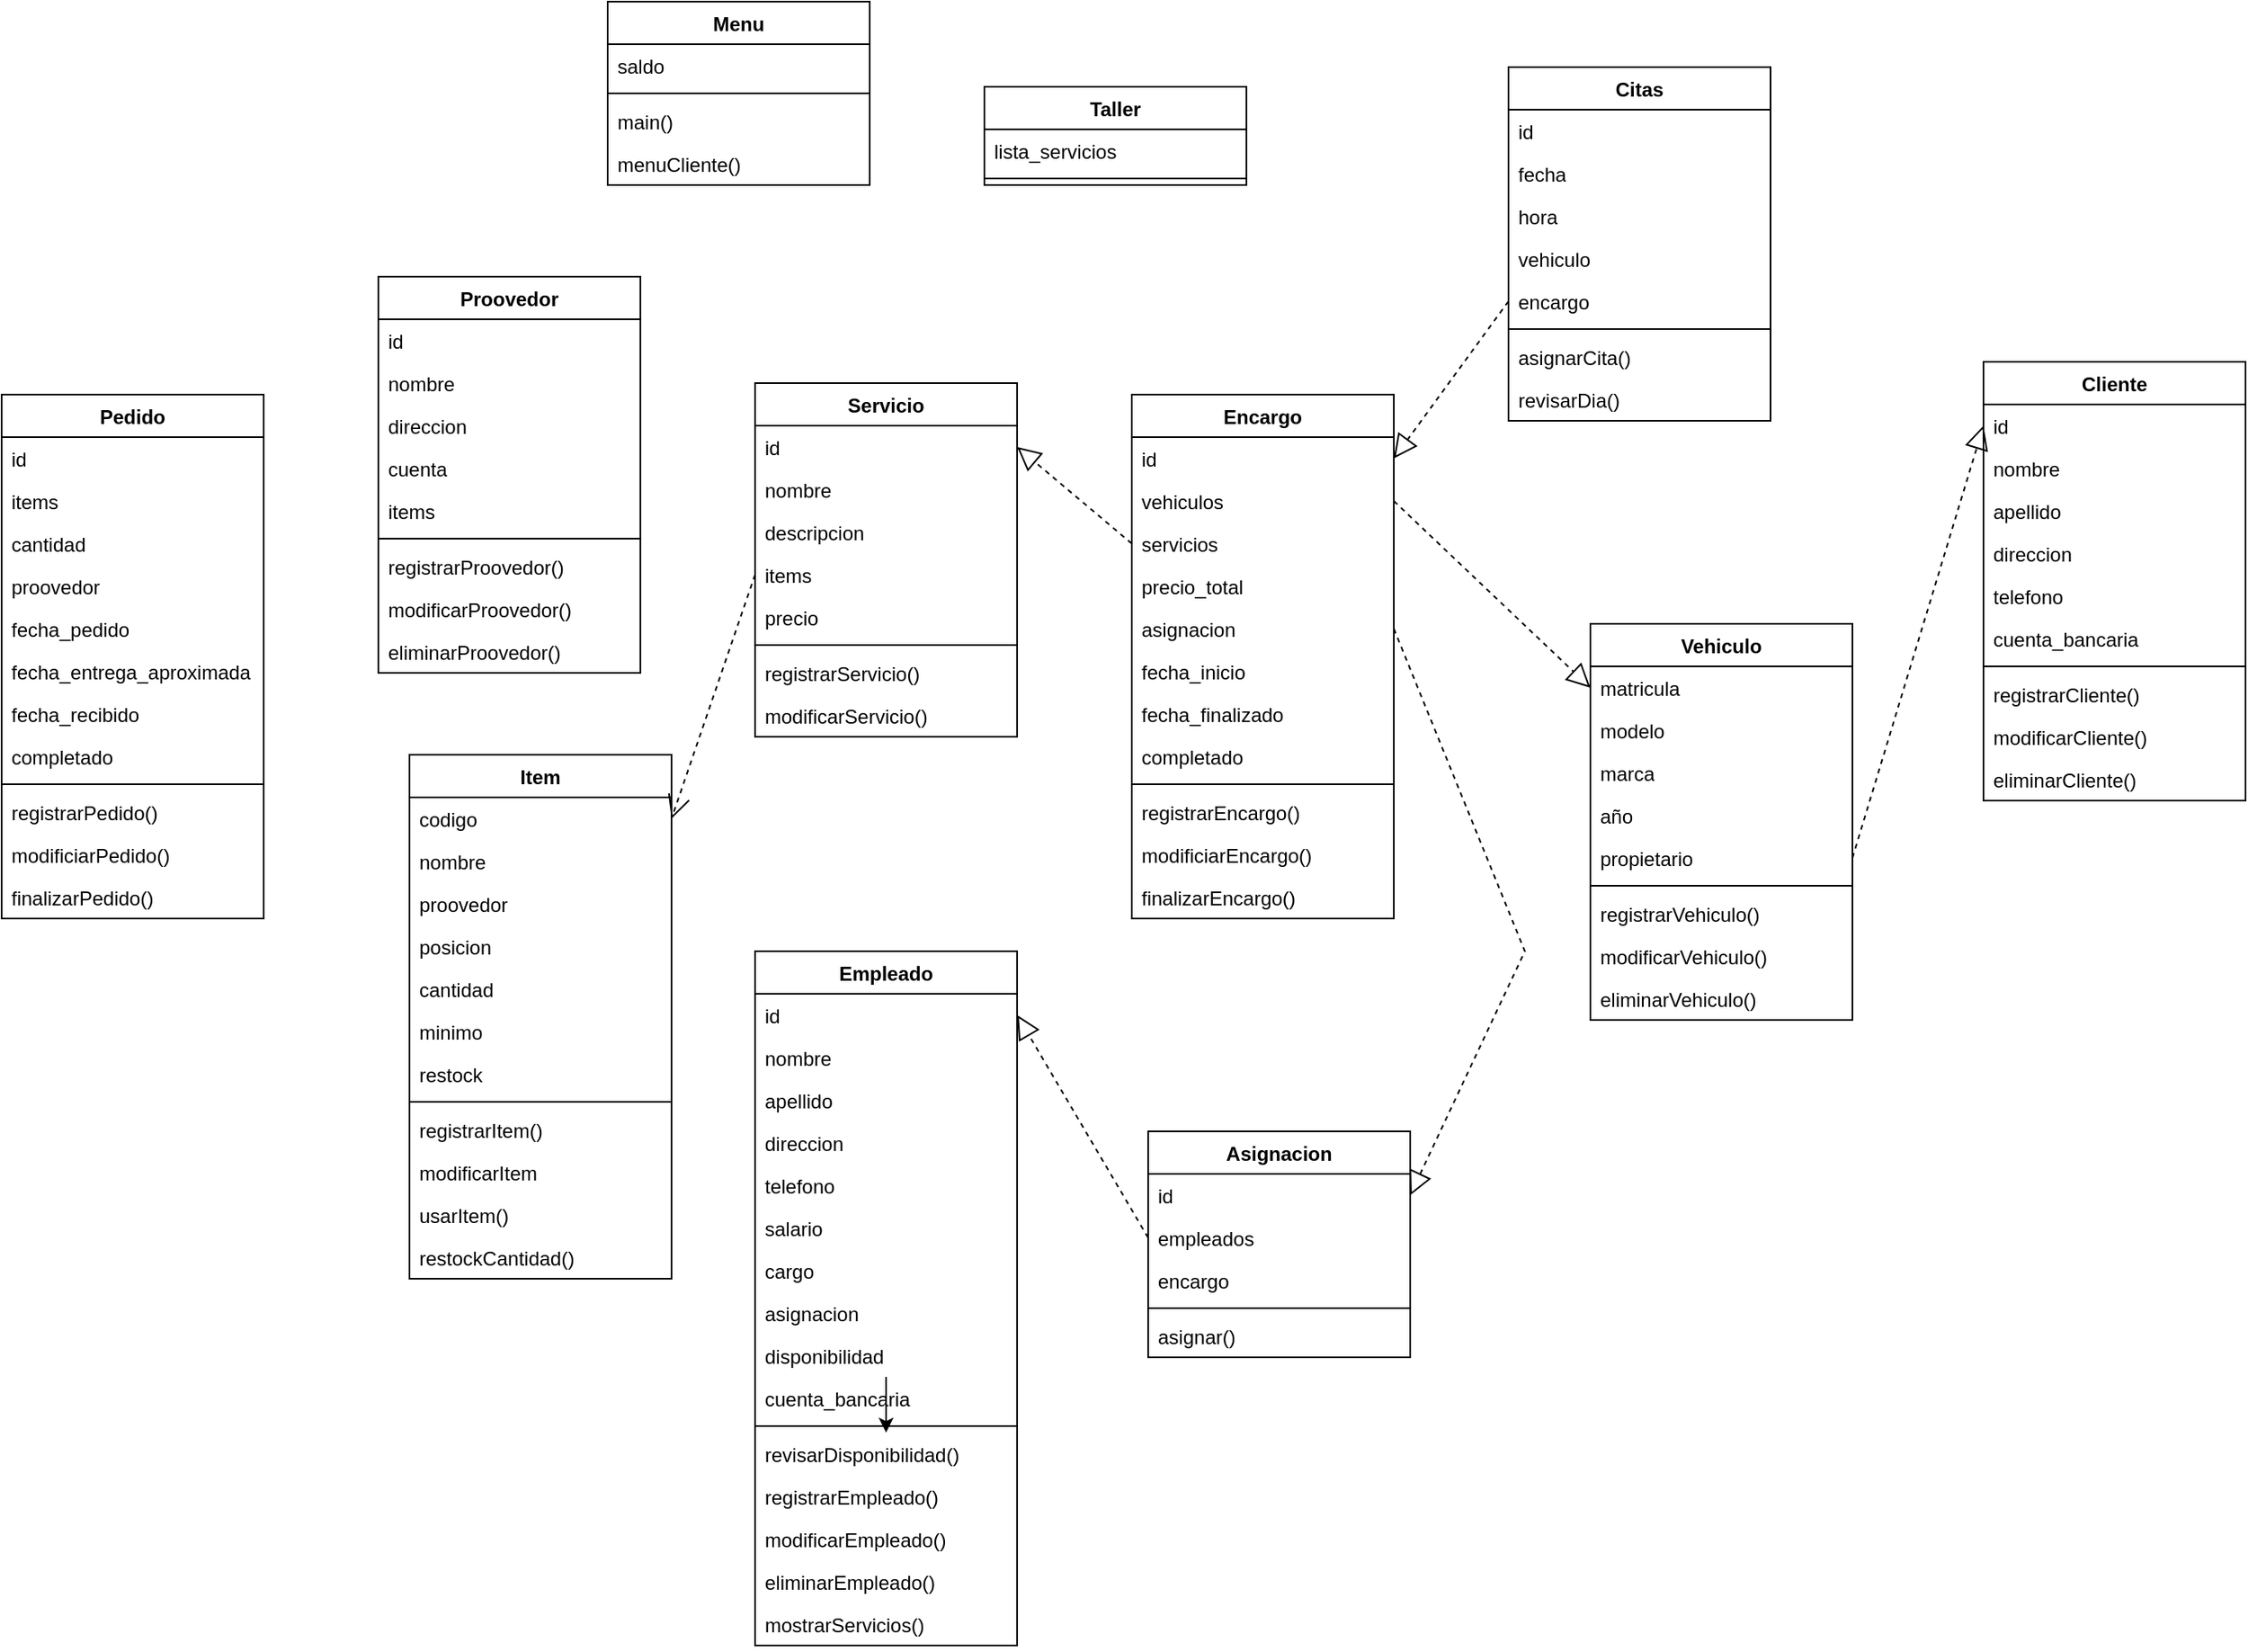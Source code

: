 <mxfile>
    <diagram name="Página-1" id="JYMBRxukb9sOUtLyIfKU">
        <mxGraphModel dx="2066" dy="1619" grid="1" gridSize="10" guides="1" tooltips="1" connect="1" arrows="1" fold="1" page="1" pageScale="1" pageWidth="850" pageHeight="1100" math="0" shadow="0">
            <root>
                <mxCell id="0"/>
                <mxCell id="1" parent="0"/>
                <mxCell id="yncLo9RyE75Em7LGXisN-21" value="Menu" style="swimlane;fontStyle=1;align=center;verticalAlign=top;childLayout=stackLayout;horizontal=1;startSize=26;horizontalStack=0;resizeParent=1;resizeParentMax=0;resizeLast=0;collapsible=1;marginBottom=0;whiteSpace=wrap;html=1;" parent="1" vertex="1">
                    <mxGeometry x="-350" y="-1040" width="160" height="112" as="geometry"/>
                </mxCell>
                <mxCell id="fqDdCBf73jsBkyuYo6UW-135" value="saldo" style="text;strokeColor=none;fillColor=none;align=left;verticalAlign=top;spacingLeft=4;spacingRight=4;overflow=hidden;rotatable=0;points=[[0,0.5],[1,0.5]];portConstraint=eastwest;whiteSpace=wrap;html=1;" parent="yncLo9RyE75Em7LGXisN-21" vertex="1">
                    <mxGeometry y="26" width="160" height="26" as="geometry"/>
                </mxCell>
                <mxCell id="yncLo9RyE75Em7LGXisN-24" value="" style="line;strokeWidth=1;fillColor=none;align=left;verticalAlign=middle;spacingTop=-1;spacingLeft=3;spacingRight=3;rotatable=0;labelPosition=right;points=[];portConstraint=eastwest;strokeColor=inherit;" parent="yncLo9RyE75Em7LGXisN-21" vertex="1">
                    <mxGeometry y="52" width="160" height="8" as="geometry"/>
                </mxCell>
                <mxCell id="v6XL6q0oTl_gwpQIpu0Y-4" value="main()" style="text;strokeColor=none;fillColor=none;align=left;verticalAlign=top;spacingLeft=4;spacingRight=4;overflow=hidden;rotatable=0;points=[[0,0.5],[1,0.5]];portConstraint=eastwest;whiteSpace=wrap;html=1;" parent="yncLo9RyE75Em7LGXisN-21" vertex="1">
                    <mxGeometry y="60" width="160" height="26" as="geometry"/>
                </mxCell>
                <mxCell id="fqDdCBf73jsBkyuYo6UW-13" value="menuCliente()" style="text;strokeColor=none;fillColor=none;align=left;verticalAlign=top;spacingLeft=4;spacingRight=4;overflow=hidden;rotatable=0;points=[[0,0.5],[1,0.5]];portConstraint=eastwest;whiteSpace=wrap;html=1;" parent="yncLo9RyE75Em7LGXisN-21" vertex="1">
                    <mxGeometry y="86" width="160" height="26" as="geometry"/>
                </mxCell>
                <mxCell id="fqDdCBf73jsBkyuYo6UW-1" value="Cliente" style="swimlane;fontStyle=1;align=center;verticalAlign=top;childLayout=stackLayout;horizontal=1;startSize=26;horizontalStack=0;resizeParent=1;resizeParentMax=0;resizeLast=0;collapsible=1;marginBottom=0;whiteSpace=wrap;html=1;" parent="1" vertex="1">
                    <mxGeometry x="490" y="-820" width="160" height="268" as="geometry"/>
                </mxCell>
                <mxCell id="fqDdCBf73jsBkyuYo6UW-4" value="id&lt;div&gt;&lt;br&gt;&lt;/div&gt;" style="text;strokeColor=none;fillColor=none;align=left;verticalAlign=top;spacingLeft=4;spacingRight=4;overflow=hidden;rotatable=0;points=[[0,0.5],[1,0.5]];portConstraint=eastwest;whiteSpace=wrap;html=1;" parent="fqDdCBf73jsBkyuYo6UW-1" vertex="1">
                    <mxGeometry y="26" width="160" height="26" as="geometry"/>
                </mxCell>
                <mxCell id="fqDdCBf73jsBkyuYo6UW-5" value="nombre" style="text;strokeColor=none;fillColor=none;align=left;verticalAlign=top;spacingLeft=4;spacingRight=4;overflow=hidden;rotatable=0;points=[[0,0.5],[1,0.5]];portConstraint=eastwest;whiteSpace=wrap;html=1;" parent="fqDdCBf73jsBkyuYo6UW-1" vertex="1">
                    <mxGeometry y="52" width="160" height="26" as="geometry"/>
                </mxCell>
                <mxCell id="fqDdCBf73jsBkyuYo6UW-6" value="apellido" style="text;strokeColor=none;fillColor=none;align=left;verticalAlign=top;spacingLeft=4;spacingRight=4;overflow=hidden;rotatable=0;points=[[0,0.5],[1,0.5]];portConstraint=eastwest;whiteSpace=wrap;html=1;" parent="fqDdCBf73jsBkyuYo6UW-1" vertex="1">
                    <mxGeometry y="78" width="160" height="26" as="geometry"/>
                </mxCell>
                <mxCell id="fqDdCBf73jsBkyuYo6UW-7" value="direccion" style="text;strokeColor=none;fillColor=none;align=left;verticalAlign=top;spacingLeft=4;spacingRight=4;overflow=hidden;rotatable=0;points=[[0,0.5],[1,0.5]];portConstraint=eastwest;whiteSpace=wrap;html=1;" parent="fqDdCBf73jsBkyuYo6UW-1" vertex="1">
                    <mxGeometry y="104" width="160" height="26" as="geometry"/>
                </mxCell>
                <mxCell id="fqDdCBf73jsBkyuYo6UW-8" value="telefono" style="text;strokeColor=none;fillColor=none;align=left;verticalAlign=top;spacingLeft=4;spacingRight=4;overflow=hidden;rotatable=0;points=[[0,0.5],[1,0.5]];portConstraint=eastwest;whiteSpace=wrap;html=1;" parent="fqDdCBf73jsBkyuYo6UW-1" vertex="1">
                    <mxGeometry y="130" width="160" height="26" as="geometry"/>
                </mxCell>
                <mxCell id="fqDdCBf73jsBkyuYo6UW-9" value="cuenta_bancaria" style="text;strokeColor=none;fillColor=none;align=left;verticalAlign=top;spacingLeft=4;spacingRight=4;overflow=hidden;rotatable=0;points=[[0,0.5],[1,0.5]];portConstraint=eastwest;whiteSpace=wrap;html=1;" parent="fqDdCBf73jsBkyuYo6UW-1" vertex="1">
                    <mxGeometry y="156" width="160" height="26" as="geometry"/>
                </mxCell>
                <mxCell id="fqDdCBf73jsBkyuYo6UW-2" value="" style="line;strokeWidth=1;fillColor=none;align=left;verticalAlign=middle;spacingTop=-1;spacingLeft=3;spacingRight=3;rotatable=0;labelPosition=right;points=[];portConstraint=eastwest;strokeColor=inherit;" parent="fqDdCBf73jsBkyuYo6UW-1" vertex="1">
                    <mxGeometry y="182" width="160" height="8" as="geometry"/>
                </mxCell>
                <mxCell id="fqDdCBf73jsBkyuYo6UW-3" value="registrarCliente()" style="text;strokeColor=none;fillColor=none;align=left;verticalAlign=top;spacingLeft=4;spacingRight=4;overflow=hidden;rotatable=0;points=[[0,0.5],[1,0.5]];portConstraint=eastwest;whiteSpace=wrap;html=1;" parent="fqDdCBf73jsBkyuYo6UW-1" vertex="1">
                    <mxGeometry y="190" width="160" height="26" as="geometry"/>
                </mxCell>
                <mxCell id="fqDdCBf73jsBkyuYo6UW-10" value="modificarCliente()" style="text;strokeColor=none;fillColor=none;align=left;verticalAlign=top;spacingLeft=4;spacingRight=4;overflow=hidden;rotatable=0;points=[[0,0.5],[1,0.5]];portConstraint=eastwest;whiteSpace=wrap;html=1;" parent="fqDdCBf73jsBkyuYo6UW-1" vertex="1">
                    <mxGeometry y="216" width="160" height="26" as="geometry"/>
                </mxCell>
                <mxCell id="fqDdCBf73jsBkyuYo6UW-11" value="eliminarCliente()" style="text;strokeColor=none;fillColor=none;align=left;verticalAlign=top;spacingLeft=4;spacingRight=4;overflow=hidden;rotatable=0;points=[[0,0.5],[1,0.5]];portConstraint=eastwest;whiteSpace=wrap;html=1;" parent="fqDdCBf73jsBkyuYo6UW-1" vertex="1">
                    <mxGeometry y="242" width="160" height="26" as="geometry"/>
                </mxCell>
                <mxCell id="fqDdCBf73jsBkyuYo6UW-15" value="Vehiculo" style="swimlane;fontStyle=1;align=center;verticalAlign=top;childLayout=stackLayout;horizontal=1;startSize=26;horizontalStack=0;resizeParent=1;resizeParentMax=0;resizeLast=0;collapsible=1;marginBottom=0;whiteSpace=wrap;html=1;" parent="1" vertex="1">
                    <mxGeometry x="250" y="-660" width="160" height="242" as="geometry"/>
                </mxCell>
                <mxCell id="fqDdCBf73jsBkyuYo6UW-19" value="matricula" style="text;strokeColor=none;fillColor=none;align=left;verticalAlign=top;spacingLeft=4;spacingRight=4;overflow=hidden;rotatable=0;points=[[0,0.5],[1,0.5]];portConstraint=eastwest;whiteSpace=wrap;html=1;" parent="fqDdCBf73jsBkyuYo6UW-15" vertex="1">
                    <mxGeometry y="26" width="160" height="26" as="geometry"/>
                </mxCell>
                <mxCell id="fqDdCBf73jsBkyuYo6UW-17" value="modelo" style="text;strokeColor=none;fillColor=none;align=left;verticalAlign=top;spacingLeft=4;spacingRight=4;overflow=hidden;rotatable=0;points=[[0,0.5],[1,0.5]];portConstraint=eastwest;whiteSpace=wrap;html=1;" parent="fqDdCBf73jsBkyuYo6UW-15" vertex="1">
                    <mxGeometry y="52" width="160" height="26" as="geometry"/>
                </mxCell>
                <mxCell id="fqDdCBf73jsBkyuYo6UW-18" value="marca" style="text;strokeColor=none;fillColor=none;align=left;verticalAlign=top;spacingLeft=4;spacingRight=4;overflow=hidden;rotatable=0;points=[[0,0.5],[1,0.5]];portConstraint=eastwest;whiteSpace=wrap;html=1;" parent="fqDdCBf73jsBkyuYo6UW-15" vertex="1">
                    <mxGeometry y="78" width="160" height="26" as="geometry"/>
                </mxCell>
                <mxCell id="fqDdCBf73jsBkyuYo6UW-20" value="año" style="text;strokeColor=none;fillColor=none;align=left;verticalAlign=top;spacingLeft=4;spacingRight=4;overflow=hidden;rotatable=0;points=[[0,0.5],[1,0.5]];portConstraint=eastwest;whiteSpace=wrap;html=1;" parent="fqDdCBf73jsBkyuYo6UW-15" vertex="1">
                    <mxGeometry y="104" width="160" height="26" as="geometry"/>
                </mxCell>
                <mxCell id="fqDdCBf73jsBkyuYo6UW-21" value="propietario" style="text;strokeColor=none;fillColor=none;align=left;verticalAlign=top;spacingLeft=4;spacingRight=4;overflow=hidden;rotatable=0;points=[[0,0.5],[1,0.5]];portConstraint=eastwest;whiteSpace=wrap;html=1;" parent="fqDdCBf73jsBkyuYo6UW-15" vertex="1">
                    <mxGeometry y="130" width="160" height="26" as="geometry"/>
                </mxCell>
                <mxCell id="fqDdCBf73jsBkyuYo6UW-22" value="" style="line;strokeWidth=1;fillColor=none;align=left;verticalAlign=middle;spacingTop=-1;spacingLeft=3;spacingRight=3;rotatable=0;labelPosition=right;points=[];portConstraint=eastwest;strokeColor=inherit;" parent="fqDdCBf73jsBkyuYo6UW-15" vertex="1">
                    <mxGeometry y="156" width="160" height="8" as="geometry"/>
                </mxCell>
                <mxCell id="fqDdCBf73jsBkyuYo6UW-23" value="registrarVehiculo()" style="text;strokeColor=none;fillColor=none;align=left;verticalAlign=top;spacingLeft=4;spacingRight=4;overflow=hidden;rotatable=0;points=[[0,0.5],[1,0.5]];portConstraint=eastwest;whiteSpace=wrap;html=1;" parent="fqDdCBf73jsBkyuYo6UW-15" vertex="1">
                    <mxGeometry y="164" width="160" height="26" as="geometry"/>
                </mxCell>
                <mxCell id="fqDdCBf73jsBkyuYo6UW-24" value="modificarVehiculo()" style="text;strokeColor=none;fillColor=none;align=left;verticalAlign=top;spacingLeft=4;spacingRight=4;overflow=hidden;rotatable=0;points=[[0,0.5],[1,0.5]];portConstraint=eastwest;whiteSpace=wrap;html=1;" parent="fqDdCBf73jsBkyuYo6UW-15" vertex="1">
                    <mxGeometry y="190" width="160" height="26" as="geometry"/>
                </mxCell>
                <mxCell id="fqDdCBf73jsBkyuYo6UW-25" value="eliminarVehiculo()" style="text;strokeColor=none;fillColor=none;align=left;verticalAlign=top;spacingLeft=4;spacingRight=4;overflow=hidden;rotatable=0;points=[[0,0.5],[1,0.5]];portConstraint=eastwest;whiteSpace=wrap;html=1;" parent="fqDdCBf73jsBkyuYo6UW-15" vertex="1">
                    <mxGeometry y="216" width="160" height="26" as="geometry"/>
                </mxCell>
                <mxCell id="fqDdCBf73jsBkyuYo6UW-26" value="Servicio" style="swimlane;fontStyle=1;align=center;verticalAlign=top;childLayout=stackLayout;horizontal=1;startSize=26;horizontalStack=0;resizeParent=1;resizeParentMax=0;resizeLast=0;collapsible=1;marginBottom=0;whiteSpace=wrap;html=1;" parent="1" vertex="1">
                    <mxGeometry x="-260" y="-807" width="160" height="216" as="geometry"/>
                </mxCell>
                <mxCell id="fqDdCBf73jsBkyuYo6UW-27" value="id" style="text;strokeColor=none;fillColor=none;align=left;verticalAlign=top;spacingLeft=4;spacingRight=4;overflow=hidden;rotatable=0;points=[[0,0.5],[1,0.5]];portConstraint=eastwest;whiteSpace=wrap;html=1;" parent="fqDdCBf73jsBkyuYo6UW-26" vertex="1">
                    <mxGeometry y="26" width="160" height="26" as="geometry"/>
                </mxCell>
                <mxCell id="fqDdCBf73jsBkyuYo6UW-101" value="nombre" style="text;strokeColor=none;fillColor=none;align=left;verticalAlign=top;spacingLeft=4;spacingRight=4;overflow=hidden;rotatable=0;points=[[0,0.5],[1,0.5]];portConstraint=eastwest;whiteSpace=wrap;html=1;" parent="fqDdCBf73jsBkyuYo6UW-26" vertex="1">
                    <mxGeometry y="52" width="160" height="26" as="geometry"/>
                </mxCell>
                <mxCell id="fqDdCBf73jsBkyuYo6UW-102" value="descripcion" style="text;strokeColor=none;fillColor=none;align=left;verticalAlign=top;spacingLeft=4;spacingRight=4;overflow=hidden;rotatable=0;points=[[0,0.5],[1,0.5]];portConstraint=eastwest;whiteSpace=wrap;html=1;" parent="fqDdCBf73jsBkyuYo6UW-26" vertex="1">
                    <mxGeometry y="78" width="160" height="26" as="geometry"/>
                </mxCell>
                <mxCell id="fqDdCBf73jsBkyuYo6UW-56" value="items" style="text;strokeColor=none;fillColor=none;align=left;verticalAlign=top;spacingLeft=4;spacingRight=4;overflow=hidden;rotatable=0;points=[[0,0.5],[1,0.5]];portConstraint=eastwest;whiteSpace=wrap;html=1;" parent="fqDdCBf73jsBkyuYo6UW-26" vertex="1">
                    <mxGeometry y="104" width="160" height="26" as="geometry"/>
                </mxCell>
                <mxCell id="fqDdCBf73jsBkyuYo6UW-103" value="precio" style="text;strokeColor=none;fillColor=none;align=left;verticalAlign=top;spacingLeft=4;spacingRight=4;overflow=hidden;rotatable=0;points=[[0,0.5],[1,0.5]];portConstraint=eastwest;whiteSpace=wrap;html=1;" parent="fqDdCBf73jsBkyuYo6UW-26" vertex="1">
                    <mxGeometry y="130" width="160" height="26" as="geometry"/>
                </mxCell>
                <mxCell id="fqDdCBf73jsBkyuYo6UW-32" value="" style="line;strokeWidth=1;fillColor=none;align=left;verticalAlign=middle;spacingTop=-1;spacingLeft=3;spacingRight=3;rotatable=0;labelPosition=right;points=[];portConstraint=eastwest;strokeColor=inherit;" parent="fqDdCBf73jsBkyuYo6UW-26" vertex="1">
                    <mxGeometry y="156" width="160" height="8" as="geometry"/>
                </mxCell>
                <mxCell id="fqDdCBf73jsBkyuYo6UW-33" value="registrarServicio()" style="text;strokeColor=none;fillColor=none;align=left;verticalAlign=top;spacingLeft=4;spacingRight=4;overflow=hidden;rotatable=0;points=[[0,0.5],[1,0.5]];portConstraint=eastwest;whiteSpace=wrap;html=1;" parent="fqDdCBf73jsBkyuYo6UW-26" vertex="1">
                    <mxGeometry y="164" width="160" height="26" as="geometry"/>
                </mxCell>
                <mxCell id="fqDdCBf73jsBkyuYo6UW-34" value="modificarServicio()" style="text;strokeColor=none;fillColor=none;align=left;verticalAlign=top;spacingLeft=4;spacingRight=4;overflow=hidden;rotatable=0;points=[[0,0.5],[1,0.5]];portConstraint=eastwest;whiteSpace=wrap;html=1;" parent="fqDdCBf73jsBkyuYo6UW-26" vertex="1">
                    <mxGeometry y="190" width="160" height="26" as="geometry"/>
                </mxCell>
                <mxCell id="fqDdCBf73jsBkyuYo6UW-42" value="" style="endArrow=block;dashed=1;endFill=0;endSize=12;html=1;rounded=0;entryX=0;entryY=0.5;entryDx=0;entryDy=0;exitX=1;exitY=0.5;exitDx=0;exitDy=0;" parent="1" source="fqDdCBf73jsBkyuYo6UW-104" target="fqDdCBf73jsBkyuYo6UW-19" edge="1">
                    <mxGeometry width="160" relative="1" as="geometry">
                        <mxPoint x="170" y="-760" as="sourcePoint"/>
                        <mxPoint x="250" y="-210" as="targetPoint"/>
                    </mxGeometry>
                </mxCell>
                <mxCell id="fqDdCBf73jsBkyuYo6UW-43" value="" style="endArrow=block;dashed=1;endFill=0;endSize=12;html=1;rounded=0;entryX=0;entryY=0.5;entryDx=0;entryDy=0;exitX=1;exitY=0.5;exitDx=0;exitDy=0;" parent="1" source="fqDdCBf73jsBkyuYo6UW-21" target="fqDdCBf73jsBkyuYo6UW-4" edge="1">
                    <mxGeometry width="160" relative="1" as="geometry">
                        <mxPoint x="190" y="-305" as="sourcePoint"/>
                        <mxPoint x="290" y="-431" as="targetPoint"/>
                    </mxGeometry>
                </mxCell>
                <mxCell id="fqDdCBf73jsBkyuYo6UW-44" value="Item" style="swimlane;fontStyle=1;align=center;verticalAlign=top;childLayout=stackLayout;horizontal=1;startSize=26;horizontalStack=0;resizeParent=1;resizeParentMax=0;resizeLast=0;collapsible=1;marginBottom=0;whiteSpace=wrap;html=1;" parent="1" vertex="1">
                    <mxGeometry x="-471" y="-580" width="160" height="320" as="geometry"/>
                </mxCell>
                <mxCell id="fqDdCBf73jsBkyuYo6UW-46" value="codigo" style="text;strokeColor=none;fillColor=none;align=left;verticalAlign=top;spacingLeft=4;spacingRight=4;overflow=hidden;rotatable=0;points=[[0,0.5],[1,0.5]];portConstraint=eastwest;whiteSpace=wrap;html=1;" parent="fqDdCBf73jsBkyuYo6UW-44" vertex="1">
                    <mxGeometry y="26" width="160" height="26" as="geometry"/>
                </mxCell>
                <mxCell id="fqDdCBf73jsBkyuYo6UW-47" value="nombre" style="text;strokeColor=none;fillColor=none;align=left;verticalAlign=top;spacingLeft=4;spacingRight=4;overflow=hidden;rotatable=0;points=[[0,0.5],[1,0.5]];portConstraint=eastwest;whiteSpace=wrap;html=1;" parent="fqDdCBf73jsBkyuYo6UW-44" vertex="1">
                    <mxGeometry y="52" width="160" height="26" as="geometry"/>
                </mxCell>
                <mxCell id="fqDdCBf73jsBkyuYo6UW-150" value="proovedor" style="text;strokeColor=none;fillColor=none;align=left;verticalAlign=top;spacingLeft=4;spacingRight=4;overflow=hidden;rotatable=0;points=[[0,0.5],[1,0.5]];portConstraint=eastwest;whiteSpace=wrap;html=1;" parent="fqDdCBf73jsBkyuYo6UW-44" vertex="1">
                    <mxGeometry y="78" width="160" height="26" as="geometry"/>
                </mxCell>
                <mxCell id="fqDdCBf73jsBkyuYo6UW-48" value="posicion" style="text;strokeColor=none;fillColor=none;align=left;verticalAlign=top;spacingLeft=4;spacingRight=4;overflow=hidden;rotatable=0;points=[[0,0.5],[1,0.5]];portConstraint=eastwest;whiteSpace=wrap;html=1;" parent="fqDdCBf73jsBkyuYo6UW-44" vertex="1">
                    <mxGeometry y="104" width="160" height="26" as="geometry"/>
                </mxCell>
                <mxCell id="fqDdCBf73jsBkyuYo6UW-49" value="cantidad" style="text;strokeColor=none;fillColor=none;align=left;verticalAlign=top;spacingLeft=4;spacingRight=4;overflow=hidden;rotatable=0;points=[[0,0.5],[1,0.5]];portConstraint=eastwest;whiteSpace=wrap;html=1;" parent="fqDdCBf73jsBkyuYo6UW-44" vertex="1">
                    <mxGeometry y="130" width="160" height="26" as="geometry"/>
                </mxCell>
                <mxCell id="fqDdCBf73jsBkyuYo6UW-50" value="minimo" style="text;strokeColor=none;fillColor=none;align=left;verticalAlign=top;spacingLeft=4;spacingRight=4;overflow=hidden;rotatable=0;points=[[0,0.5],[1,0.5]];portConstraint=eastwest;whiteSpace=wrap;html=1;" parent="fqDdCBf73jsBkyuYo6UW-44" vertex="1">
                    <mxGeometry y="156" width="160" height="26" as="geometry"/>
                </mxCell>
                <mxCell id="fqDdCBf73jsBkyuYo6UW-51" value="restock" style="text;strokeColor=none;fillColor=none;align=left;verticalAlign=top;spacingLeft=4;spacingRight=4;overflow=hidden;rotatable=0;points=[[0,0.5],[1,0.5]];portConstraint=eastwest;whiteSpace=wrap;html=1;" parent="fqDdCBf73jsBkyuYo6UW-44" vertex="1">
                    <mxGeometry y="182" width="160" height="26" as="geometry"/>
                </mxCell>
                <mxCell id="fqDdCBf73jsBkyuYo6UW-52" value="" style="line;strokeWidth=1;fillColor=none;align=left;verticalAlign=middle;spacingTop=-1;spacingLeft=3;spacingRight=3;rotatable=0;labelPosition=right;points=[];portConstraint=eastwest;strokeColor=inherit;" parent="fqDdCBf73jsBkyuYo6UW-44" vertex="1">
                    <mxGeometry y="208" width="160" height="8" as="geometry"/>
                </mxCell>
                <mxCell id="fqDdCBf73jsBkyuYo6UW-53" value="registrarItem()" style="text;strokeColor=none;fillColor=none;align=left;verticalAlign=top;spacingLeft=4;spacingRight=4;overflow=hidden;rotatable=0;points=[[0,0.5],[1,0.5]];portConstraint=eastwest;whiteSpace=wrap;html=1;" parent="fqDdCBf73jsBkyuYo6UW-44" vertex="1">
                    <mxGeometry y="216" width="160" height="26" as="geometry"/>
                </mxCell>
                <mxCell id="fqDdCBf73jsBkyuYo6UW-54" value="modificarItem" style="text;strokeColor=none;fillColor=none;align=left;verticalAlign=top;spacingLeft=4;spacingRight=4;overflow=hidden;rotatable=0;points=[[0,0.5],[1,0.5]];portConstraint=eastwest;whiteSpace=wrap;html=1;" parent="fqDdCBf73jsBkyuYo6UW-44" vertex="1">
                    <mxGeometry y="242" width="160" height="26" as="geometry"/>
                </mxCell>
                <mxCell id="fqDdCBf73jsBkyuYo6UW-55" value="usarItem()" style="text;strokeColor=none;fillColor=none;align=left;verticalAlign=top;spacingLeft=4;spacingRight=4;overflow=hidden;rotatable=0;points=[[0,0.5],[1,0.5]];portConstraint=eastwest;whiteSpace=wrap;html=1;" parent="fqDdCBf73jsBkyuYo6UW-44" vertex="1">
                    <mxGeometry y="268" width="160" height="26" as="geometry"/>
                </mxCell>
                <mxCell id="fqDdCBf73jsBkyuYo6UW-57" value="restockCantidad()" style="text;strokeColor=none;fillColor=none;align=left;verticalAlign=top;spacingLeft=4;spacingRight=4;overflow=hidden;rotatable=0;points=[[0,0.5],[1,0.5]];portConstraint=eastwest;whiteSpace=wrap;html=1;" parent="fqDdCBf73jsBkyuYo6UW-44" vertex="1">
                    <mxGeometry y="294" width="160" height="26" as="geometry"/>
                </mxCell>
                <mxCell id="fqDdCBf73jsBkyuYo6UW-58" value="" style="endArrow=open;endSize=12;dashed=1;html=1;rounded=0;exitX=0;exitY=0.5;exitDx=0;exitDy=0;entryX=1;entryY=0.5;entryDx=0;entryDy=0;" parent="1" source="fqDdCBf73jsBkyuYo6UW-56" target="fqDdCBf73jsBkyuYo6UW-46" edge="1">
                    <mxGeometry width="160" relative="1" as="geometry">
                        <mxPoint x="-230" y="-400" as="sourcePoint"/>
                        <mxPoint x="-130" y="-590" as="targetPoint"/>
                    </mxGeometry>
                </mxCell>
                <mxCell id="fqDdCBf73jsBkyuYo6UW-59" value="Empleado" style="swimlane;fontStyle=1;align=center;verticalAlign=top;childLayout=stackLayout;horizontal=1;startSize=26;horizontalStack=0;resizeParent=1;resizeParentMax=0;resizeLast=0;collapsible=1;marginBottom=0;whiteSpace=wrap;html=1;" parent="1" vertex="1">
                    <mxGeometry x="-260" y="-460" width="160" height="424" as="geometry"/>
                </mxCell>
                <mxCell id="fqDdCBf73jsBkyuYo6UW-60" value="id&lt;div&gt;&lt;br&gt;&lt;/div&gt;" style="text;strokeColor=none;fillColor=none;align=left;verticalAlign=top;spacingLeft=4;spacingRight=4;overflow=hidden;rotatable=0;points=[[0,0.5],[1,0.5]];portConstraint=eastwest;whiteSpace=wrap;html=1;" parent="fqDdCBf73jsBkyuYo6UW-59" vertex="1">
                    <mxGeometry y="26" width="160" height="26" as="geometry"/>
                </mxCell>
                <mxCell id="fqDdCBf73jsBkyuYo6UW-61" value="nombre" style="text;strokeColor=none;fillColor=none;align=left;verticalAlign=top;spacingLeft=4;spacingRight=4;overflow=hidden;rotatable=0;points=[[0,0.5],[1,0.5]];portConstraint=eastwest;whiteSpace=wrap;html=1;" parent="fqDdCBf73jsBkyuYo6UW-59" vertex="1">
                    <mxGeometry y="52" width="160" height="26" as="geometry"/>
                </mxCell>
                <mxCell id="fqDdCBf73jsBkyuYo6UW-62" value="apellido" style="text;strokeColor=none;fillColor=none;align=left;verticalAlign=top;spacingLeft=4;spacingRight=4;overflow=hidden;rotatable=0;points=[[0,0.5],[1,0.5]];portConstraint=eastwest;whiteSpace=wrap;html=1;" parent="fqDdCBf73jsBkyuYo6UW-59" vertex="1">
                    <mxGeometry y="78" width="160" height="26" as="geometry"/>
                </mxCell>
                <mxCell id="fqDdCBf73jsBkyuYo6UW-63" value="direccion" style="text;strokeColor=none;fillColor=none;align=left;verticalAlign=top;spacingLeft=4;spacingRight=4;overflow=hidden;rotatable=0;points=[[0,0.5],[1,0.5]];portConstraint=eastwest;whiteSpace=wrap;html=1;" parent="fqDdCBf73jsBkyuYo6UW-59" vertex="1">
                    <mxGeometry y="104" width="160" height="26" as="geometry"/>
                </mxCell>
                <mxCell id="fqDdCBf73jsBkyuYo6UW-64" value="telefono" style="text;strokeColor=none;fillColor=none;align=left;verticalAlign=top;spacingLeft=4;spacingRight=4;overflow=hidden;rotatable=0;points=[[0,0.5],[1,0.5]];portConstraint=eastwest;whiteSpace=wrap;html=1;" parent="fqDdCBf73jsBkyuYo6UW-59" vertex="1">
                    <mxGeometry y="130" width="160" height="26" as="geometry"/>
                </mxCell>
                <mxCell id="fqDdCBf73jsBkyuYo6UW-71" value="salario" style="text;strokeColor=none;fillColor=none;align=left;verticalAlign=top;spacingLeft=4;spacingRight=4;overflow=hidden;rotatable=0;points=[[0,0.5],[1,0.5]];portConstraint=eastwest;whiteSpace=wrap;html=1;" parent="fqDdCBf73jsBkyuYo6UW-59" vertex="1">
                    <mxGeometry y="156" width="160" height="26" as="geometry"/>
                </mxCell>
                <mxCell id="fqDdCBf73jsBkyuYo6UW-65" value="cargo" style="text;strokeColor=none;fillColor=none;align=left;verticalAlign=top;spacingLeft=4;spacingRight=4;overflow=hidden;rotatable=0;points=[[0,0.5],[1,0.5]];portConstraint=eastwest;whiteSpace=wrap;html=1;" parent="fqDdCBf73jsBkyuYo6UW-59" vertex="1">
                    <mxGeometry y="182" width="160" height="26" as="geometry"/>
                </mxCell>
                <mxCell id="fqDdCBf73jsBkyuYo6UW-70" value="asignacion" style="text;strokeColor=none;fillColor=none;align=left;verticalAlign=top;spacingLeft=4;spacingRight=4;overflow=hidden;rotatable=0;points=[[0,0.5],[1,0.5]];portConstraint=eastwest;whiteSpace=wrap;html=1;" parent="fqDdCBf73jsBkyuYo6UW-59" vertex="1">
                    <mxGeometry y="208" width="160" height="26" as="geometry"/>
                </mxCell>
                <mxCell id="2" value="" style="edgeStyle=none;html=1;" edge="1" parent="fqDdCBf73jsBkyuYo6UW-59" source="fqDdCBf73jsBkyuYo6UW-137" target="fqDdCBf73jsBkyuYo6UW-140">
                    <mxGeometry relative="1" as="geometry"/>
                </mxCell>
                <mxCell id="fqDdCBf73jsBkyuYo6UW-137" value="disponibilidad" style="text;strokeColor=none;fillColor=none;align=left;verticalAlign=top;spacingLeft=4;spacingRight=4;overflow=hidden;rotatable=0;points=[[0,0.5],[1,0.5]];portConstraint=eastwest;whiteSpace=wrap;html=1;" parent="fqDdCBf73jsBkyuYo6UW-59" vertex="1">
                    <mxGeometry y="234" width="160" height="26" as="geometry"/>
                </mxCell>
                <mxCell id="3" value="cuenta_bancaria" style="text;strokeColor=none;fillColor=none;align=left;verticalAlign=top;spacingLeft=4;spacingRight=4;overflow=hidden;rotatable=0;points=[[0,0.5],[1,0.5]];portConstraint=eastwest;whiteSpace=wrap;html=1;" vertex="1" parent="fqDdCBf73jsBkyuYo6UW-59">
                    <mxGeometry y="260" width="160" height="26" as="geometry"/>
                </mxCell>
                <mxCell id="fqDdCBf73jsBkyuYo6UW-66" value="" style="line;strokeWidth=1;fillColor=none;align=left;verticalAlign=middle;spacingTop=-1;spacingLeft=3;spacingRight=3;rotatable=0;labelPosition=right;points=[];portConstraint=eastwest;strokeColor=inherit;" parent="fqDdCBf73jsBkyuYo6UW-59" vertex="1">
                    <mxGeometry y="286" width="160" height="8" as="geometry"/>
                </mxCell>
                <mxCell id="fqDdCBf73jsBkyuYo6UW-140" value="revisarDisponibilidad()" style="text;strokeColor=none;fillColor=none;align=left;verticalAlign=top;spacingLeft=4;spacingRight=4;overflow=hidden;rotatable=0;points=[[0,0.5],[1,0.5]];portConstraint=eastwest;whiteSpace=wrap;html=1;" parent="fqDdCBf73jsBkyuYo6UW-59" vertex="1">
                    <mxGeometry y="294" width="160" height="26" as="geometry"/>
                </mxCell>
                <mxCell id="fqDdCBf73jsBkyuYo6UW-67" value="registrarEmpleado()" style="text;strokeColor=none;fillColor=none;align=left;verticalAlign=top;spacingLeft=4;spacingRight=4;overflow=hidden;rotatable=0;points=[[0,0.5],[1,0.5]];portConstraint=eastwest;whiteSpace=wrap;html=1;" parent="fqDdCBf73jsBkyuYo6UW-59" vertex="1">
                    <mxGeometry y="320" width="160" height="26" as="geometry"/>
                </mxCell>
                <mxCell id="fqDdCBf73jsBkyuYo6UW-68" value="modificarEmpleado()" style="text;strokeColor=none;fillColor=none;align=left;verticalAlign=top;spacingLeft=4;spacingRight=4;overflow=hidden;rotatable=0;points=[[0,0.5],[1,0.5]];portConstraint=eastwest;whiteSpace=wrap;html=1;" parent="fqDdCBf73jsBkyuYo6UW-59" vertex="1">
                    <mxGeometry y="346" width="160" height="26" as="geometry"/>
                </mxCell>
                <mxCell id="fqDdCBf73jsBkyuYo6UW-69" value="eliminarEmpleado()" style="text;strokeColor=none;fillColor=none;align=left;verticalAlign=top;spacingLeft=4;spacingRight=4;overflow=hidden;rotatable=0;points=[[0,0.5],[1,0.5]];portConstraint=eastwest;whiteSpace=wrap;html=1;" parent="fqDdCBf73jsBkyuYo6UW-59" vertex="1">
                    <mxGeometry y="372" width="160" height="26" as="geometry"/>
                </mxCell>
                <mxCell id="fqDdCBf73jsBkyuYo6UW-72" value="mostrarServicios()" style="text;strokeColor=none;fillColor=none;align=left;verticalAlign=top;spacingLeft=4;spacingRight=4;overflow=hidden;rotatable=0;points=[[0,0.5],[1,0.5]];portConstraint=eastwest;whiteSpace=wrap;html=1;" parent="fqDdCBf73jsBkyuYo6UW-59" vertex="1">
                    <mxGeometry y="398" width="160" height="26" as="geometry"/>
                </mxCell>
                <mxCell id="fqDdCBf73jsBkyuYo6UW-73" value="Asignacion" style="swimlane;fontStyle=1;align=center;verticalAlign=top;childLayout=stackLayout;horizontal=1;startSize=26;horizontalStack=0;resizeParent=1;resizeParentMax=0;resizeLast=0;collapsible=1;marginBottom=0;whiteSpace=wrap;html=1;" parent="1" vertex="1">
                    <mxGeometry x="-20" y="-350" width="160" height="138" as="geometry"/>
                </mxCell>
                <mxCell id="fqDdCBf73jsBkyuYo6UW-74" value="id&lt;div&gt;&lt;br&gt;&lt;/div&gt;" style="text;strokeColor=none;fillColor=none;align=left;verticalAlign=top;spacingLeft=4;spacingRight=4;overflow=hidden;rotatable=0;points=[[0,0.5],[1,0.5]];portConstraint=eastwest;whiteSpace=wrap;html=1;" parent="fqDdCBf73jsBkyuYo6UW-73" vertex="1">
                    <mxGeometry y="26" width="160" height="26" as="geometry"/>
                </mxCell>
                <mxCell id="fqDdCBf73jsBkyuYo6UW-75" value="empleados" style="text;strokeColor=none;fillColor=none;align=left;verticalAlign=top;spacingLeft=4;spacingRight=4;overflow=hidden;rotatable=0;points=[[0,0.5],[1,0.5]];portConstraint=eastwest;whiteSpace=wrap;html=1;" parent="fqDdCBf73jsBkyuYo6UW-73" vertex="1">
                    <mxGeometry y="52" width="160" height="26" as="geometry"/>
                </mxCell>
                <mxCell id="fqDdCBf73jsBkyuYo6UW-77" value="encargo" style="text;strokeColor=none;fillColor=none;align=left;verticalAlign=top;spacingLeft=4;spacingRight=4;overflow=hidden;rotatable=0;points=[[0,0.5],[1,0.5]];portConstraint=eastwest;whiteSpace=wrap;html=1;" parent="fqDdCBf73jsBkyuYo6UW-73" vertex="1">
                    <mxGeometry y="78" width="160" height="26" as="geometry"/>
                </mxCell>
                <mxCell id="fqDdCBf73jsBkyuYo6UW-80" value="" style="line;strokeWidth=1;fillColor=none;align=left;verticalAlign=middle;spacingTop=-1;spacingLeft=3;spacingRight=3;rotatable=0;labelPosition=right;points=[];portConstraint=eastwest;strokeColor=inherit;" parent="fqDdCBf73jsBkyuYo6UW-73" vertex="1">
                    <mxGeometry y="104" width="160" height="8" as="geometry"/>
                </mxCell>
                <mxCell id="fqDdCBf73jsBkyuYo6UW-108" value="asignar()" style="text;strokeColor=none;fillColor=none;align=left;verticalAlign=top;spacingLeft=4;spacingRight=4;overflow=hidden;rotatable=0;points=[[0,0.5],[1,0.5]];portConstraint=eastwest;whiteSpace=wrap;html=1;" parent="fqDdCBf73jsBkyuYo6UW-73" vertex="1">
                    <mxGeometry y="112" width="160" height="26" as="geometry"/>
                </mxCell>
                <mxCell id="fqDdCBf73jsBkyuYo6UW-84" value="Encargo" style="swimlane;fontStyle=1;align=center;verticalAlign=top;childLayout=stackLayout;horizontal=1;startSize=26;horizontalStack=0;resizeParent=1;resizeParentMax=0;resizeLast=0;collapsible=1;marginBottom=0;whiteSpace=wrap;html=1;" parent="1" vertex="1">
                    <mxGeometry x="-30" y="-800" width="160" height="320" as="geometry"/>
                </mxCell>
                <mxCell id="fqDdCBf73jsBkyuYo6UW-85" value="id" style="text;strokeColor=none;fillColor=none;align=left;verticalAlign=top;spacingLeft=4;spacingRight=4;overflow=hidden;rotatable=0;points=[[0,0.5],[1,0.5]];portConstraint=eastwest;whiteSpace=wrap;html=1;" parent="fqDdCBf73jsBkyuYo6UW-84" vertex="1">
                    <mxGeometry y="26" width="160" height="26" as="geometry"/>
                </mxCell>
                <mxCell id="fqDdCBf73jsBkyuYo6UW-104" value="vehiculos" style="text;strokeColor=none;fillColor=none;align=left;verticalAlign=top;spacingLeft=4;spacingRight=4;overflow=hidden;rotatable=0;points=[[0,0.5],[1,0.5]];portConstraint=eastwest;whiteSpace=wrap;html=1;" parent="fqDdCBf73jsBkyuYo6UW-84" vertex="1">
                    <mxGeometry y="52" width="160" height="26" as="geometry"/>
                </mxCell>
                <mxCell id="fqDdCBf73jsBkyuYo6UW-88" value="servicios" style="text;strokeColor=none;fillColor=none;align=left;verticalAlign=top;spacingLeft=4;spacingRight=4;overflow=hidden;rotatable=0;points=[[0,0.5],[1,0.5]];portConstraint=eastwest;whiteSpace=wrap;html=1;" parent="fqDdCBf73jsBkyuYo6UW-84" vertex="1">
                    <mxGeometry y="78" width="160" height="26" as="geometry"/>
                </mxCell>
                <mxCell id="fqDdCBf73jsBkyuYo6UW-130" value="precio_total" style="text;strokeColor=none;fillColor=none;align=left;verticalAlign=top;spacingLeft=4;spacingRight=4;overflow=hidden;rotatable=0;points=[[0,0.5],[1,0.5]];portConstraint=eastwest;whiteSpace=wrap;html=1;" parent="fqDdCBf73jsBkyuYo6UW-84" vertex="1">
                    <mxGeometry y="104" width="160" height="26" as="geometry"/>
                </mxCell>
                <mxCell id="fqDdCBf73jsBkyuYo6UW-106" value="asignacion" style="text;strokeColor=none;fillColor=none;align=left;verticalAlign=top;spacingLeft=4;spacingRight=4;overflow=hidden;rotatable=0;points=[[0,0.5],[1,0.5]];portConstraint=eastwest;whiteSpace=wrap;html=1;" parent="fqDdCBf73jsBkyuYo6UW-84" vertex="1">
                    <mxGeometry y="130" width="160" height="26" as="geometry"/>
                </mxCell>
                <mxCell id="fqDdCBf73jsBkyuYo6UW-89" value="fecha_inicio" style="text;strokeColor=none;fillColor=none;align=left;verticalAlign=top;spacingLeft=4;spacingRight=4;overflow=hidden;rotatable=0;points=[[0,0.5],[1,0.5]];portConstraint=eastwest;whiteSpace=wrap;html=1;" parent="fqDdCBf73jsBkyuYo6UW-84" vertex="1">
                    <mxGeometry y="156" width="160" height="26" as="geometry"/>
                </mxCell>
                <mxCell id="fqDdCBf73jsBkyuYo6UW-90" value="fecha_finalizado" style="text;strokeColor=none;fillColor=none;align=left;verticalAlign=top;spacingLeft=4;spacingRight=4;overflow=hidden;rotatable=0;points=[[0,0.5],[1,0.5]];portConstraint=eastwest;whiteSpace=wrap;html=1;" parent="fqDdCBf73jsBkyuYo6UW-84" vertex="1">
                    <mxGeometry y="182" width="160" height="26" as="geometry"/>
                </mxCell>
                <mxCell id="fqDdCBf73jsBkyuYo6UW-91" value="completado" style="text;strokeColor=none;fillColor=none;align=left;verticalAlign=top;spacingLeft=4;spacingRight=4;overflow=hidden;rotatable=0;points=[[0,0.5],[1,0.5]];portConstraint=eastwest;whiteSpace=wrap;html=1;" parent="fqDdCBf73jsBkyuYo6UW-84" vertex="1">
                    <mxGeometry y="208" width="160" height="26" as="geometry"/>
                </mxCell>
                <mxCell id="fqDdCBf73jsBkyuYo6UW-93" value="" style="line;strokeWidth=1;fillColor=none;align=left;verticalAlign=middle;spacingTop=-1;spacingLeft=3;spacingRight=3;rotatable=0;labelPosition=right;points=[];portConstraint=eastwest;strokeColor=inherit;" parent="fqDdCBf73jsBkyuYo6UW-84" vertex="1">
                    <mxGeometry y="234" width="160" height="8" as="geometry"/>
                </mxCell>
                <mxCell id="fqDdCBf73jsBkyuYo6UW-94" value="registrarEncargo()" style="text;strokeColor=none;fillColor=none;align=left;verticalAlign=top;spacingLeft=4;spacingRight=4;overflow=hidden;rotatable=0;points=[[0,0.5],[1,0.5]];portConstraint=eastwest;whiteSpace=wrap;html=1;" parent="fqDdCBf73jsBkyuYo6UW-84" vertex="1">
                    <mxGeometry y="242" width="160" height="26" as="geometry"/>
                </mxCell>
                <mxCell id="fqDdCBf73jsBkyuYo6UW-95" value="modificiarEncargo()" style="text;strokeColor=none;fillColor=none;align=left;verticalAlign=top;spacingLeft=4;spacingRight=4;overflow=hidden;rotatable=0;points=[[0,0.5],[1,0.5]];portConstraint=eastwest;whiteSpace=wrap;html=1;" parent="fqDdCBf73jsBkyuYo6UW-84" vertex="1">
                    <mxGeometry y="268" width="160" height="26" as="geometry"/>
                </mxCell>
                <mxCell id="fqDdCBf73jsBkyuYo6UW-96" value="finalizarEncargo()" style="text;strokeColor=none;fillColor=none;align=left;verticalAlign=top;spacingLeft=4;spacingRight=4;overflow=hidden;rotatable=0;points=[[0,0.5],[1,0.5]];portConstraint=eastwest;whiteSpace=wrap;html=1;" parent="fqDdCBf73jsBkyuYo6UW-84" vertex="1">
                    <mxGeometry y="294" width="160" height="26" as="geometry"/>
                </mxCell>
                <mxCell id="fqDdCBf73jsBkyuYo6UW-105" value="" style="endArrow=block;dashed=1;endFill=0;endSize=12;html=1;rounded=0;entryX=1;entryY=0.5;entryDx=0;entryDy=0;exitX=0;exitY=0.5;exitDx=0;exitDy=0;" parent="1" source="fqDdCBf73jsBkyuYo6UW-88" target="fqDdCBf73jsBkyuYo6UW-27" edge="1">
                    <mxGeometry width="160" relative="1" as="geometry">
                        <mxPoint x="140" y="-705" as="sourcePoint"/>
                        <mxPoint x="521" y="-531" as="targetPoint"/>
                    </mxGeometry>
                </mxCell>
                <mxCell id="fqDdCBf73jsBkyuYo6UW-107" value="" style="endArrow=block;dashed=1;endFill=0;endSize=12;html=1;rounded=0;entryX=1;entryY=0.5;entryDx=0;entryDy=0;exitX=1;exitY=0.5;exitDx=0;exitDy=0;" parent="1" source="fqDdCBf73jsBkyuYo6UW-106" target="fqDdCBf73jsBkyuYo6UW-74" edge="1">
                    <mxGeometry width="160" relative="1" as="geometry">
                        <mxPoint x="140" y="-679" as="sourcePoint"/>
                        <mxPoint x="250" y="-581" as="targetPoint"/>
                        <Array as="points">
                            <mxPoint x="210" y="-460"/>
                        </Array>
                    </mxGeometry>
                </mxCell>
                <mxCell id="fqDdCBf73jsBkyuYo6UW-109" value="" style="endArrow=block;dashed=1;endFill=0;endSize=12;html=1;rounded=0;exitX=0;exitY=0.5;exitDx=0;exitDy=0;entryX=1;entryY=0.5;entryDx=0;entryDy=0;" parent="1" source="fqDdCBf73jsBkyuYo6UW-75" target="fqDdCBf73jsBkyuYo6UW-60" edge="1">
                    <mxGeometry width="160" relative="1" as="geometry">
                        <mxPoint x="-70" y="-170" as="sourcePoint"/>
                        <mxPoint x="-100" y="-320" as="targetPoint"/>
                    </mxGeometry>
                </mxCell>
                <mxCell id="fqDdCBf73jsBkyuYo6UW-110" value="Proovedor" style="swimlane;fontStyle=1;align=center;verticalAlign=top;childLayout=stackLayout;horizontal=1;startSize=26;horizontalStack=0;resizeParent=1;resizeParentMax=0;resizeLast=0;collapsible=1;marginBottom=0;whiteSpace=wrap;html=1;" parent="1" vertex="1">
                    <mxGeometry x="-490" y="-872" width="160" height="242" as="geometry"/>
                </mxCell>
                <mxCell id="fqDdCBf73jsBkyuYo6UW-111" value="id" style="text;strokeColor=none;fillColor=none;align=left;verticalAlign=top;spacingLeft=4;spacingRight=4;overflow=hidden;rotatable=0;points=[[0,0.5],[1,0.5]];portConstraint=eastwest;whiteSpace=wrap;html=1;" parent="fqDdCBf73jsBkyuYo6UW-110" vertex="1">
                    <mxGeometry y="26" width="160" height="26" as="geometry"/>
                </mxCell>
                <mxCell id="fqDdCBf73jsBkyuYo6UW-114" value="nombre" style="text;strokeColor=none;fillColor=none;align=left;verticalAlign=top;spacingLeft=4;spacingRight=4;overflow=hidden;rotatable=0;points=[[0,0.5],[1,0.5]];portConstraint=eastwest;whiteSpace=wrap;html=1;" parent="fqDdCBf73jsBkyuYo6UW-110" vertex="1">
                    <mxGeometry y="52" width="160" height="26" as="geometry"/>
                </mxCell>
                <mxCell id="fqDdCBf73jsBkyuYo6UW-112" value="direccion" style="text;strokeColor=none;fillColor=none;align=left;verticalAlign=top;spacingLeft=4;spacingRight=4;overflow=hidden;rotatable=0;points=[[0,0.5],[1,0.5]];portConstraint=eastwest;whiteSpace=wrap;html=1;" parent="fqDdCBf73jsBkyuYo6UW-110" vertex="1">
                    <mxGeometry y="78" width="160" height="26" as="geometry"/>
                </mxCell>
                <mxCell id="fqDdCBf73jsBkyuYo6UW-113" value="cuenta" style="text;strokeColor=none;fillColor=none;align=left;verticalAlign=top;spacingLeft=4;spacingRight=4;overflow=hidden;rotatable=0;points=[[0,0.5],[1,0.5]];portConstraint=eastwest;whiteSpace=wrap;html=1;" parent="fqDdCBf73jsBkyuYo6UW-110" vertex="1">
                    <mxGeometry y="104" width="160" height="26" as="geometry"/>
                </mxCell>
                <mxCell id="fqDdCBf73jsBkyuYo6UW-115" value="items" style="text;strokeColor=none;fillColor=none;align=left;verticalAlign=top;spacingLeft=4;spacingRight=4;overflow=hidden;rotatable=0;points=[[0,0.5],[1,0.5]];portConstraint=eastwest;whiteSpace=wrap;html=1;" parent="fqDdCBf73jsBkyuYo6UW-110" vertex="1">
                    <mxGeometry y="130" width="160" height="26" as="geometry"/>
                </mxCell>
                <mxCell id="fqDdCBf73jsBkyuYo6UW-116" value="" style="line;strokeWidth=1;fillColor=none;align=left;verticalAlign=middle;spacingTop=-1;spacingLeft=3;spacingRight=3;rotatable=0;labelPosition=right;points=[];portConstraint=eastwest;strokeColor=inherit;" parent="fqDdCBf73jsBkyuYo6UW-110" vertex="1">
                    <mxGeometry y="156" width="160" height="8" as="geometry"/>
                </mxCell>
                <mxCell id="fqDdCBf73jsBkyuYo6UW-117" value="registrarProovedor()" style="text;strokeColor=none;fillColor=none;align=left;verticalAlign=top;spacingLeft=4;spacingRight=4;overflow=hidden;rotatable=0;points=[[0,0.5],[1,0.5]];portConstraint=eastwest;whiteSpace=wrap;html=1;" parent="fqDdCBf73jsBkyuYo6UW-110" vertex="1">
                    <mxGeometry y="164" width="160" height="26" as="geometry"/>
                </mxCell>
                <mxCell id="fqDdCBf73jsBkyuYo6UW-118" value="modificarProovedor()" style="text;strokeColor=none;fillColor=none;align=left;verticalAlign=top;spacingLeft=4;spacingRight=4;overflow=hidden;rotatable=0;points=[[0,0.5],[1,0.5]];portConstraint=eastwest;whiteSpace=wrap;html=1;" parent="fqDdCBf73jsBkyuYo6UW-110" vertex="1">
                    <mxGeometry y="190" width="160" height="26" as="geometry"/>
                </mxCell>
                <mxCell id="fqDdCBf73jsBkyuYo6UW-119" value="eliminarProovedor()" style="text;strokeColor=none;fillColor=none;align=left;verticalAlign=top;spacingLeft=4;spacingRight=4;overflow=hidden;rotatable=0;points=[[0,0.5],[1,0.5]];portConstraint=eastwest;whiteSpace=wrap;html=1;" parent="fqDdCBf73jsBkyuYo6UW-110" vertex="1">
                    <mxGeometry y="216" width="160" height="26" as="geometry"/>
                </mxCell>
                <mxCell id="fqDdCBf73jsBkyuYo6UW-120" value="Citas" style="swimlane;fontStyle=1;align=center;verticalAlign=top;childLayout=stackLayout;horizontal=1;startSize=26;horizontalStack=0;resizeParent=1;resizeParentMax=0;resizeLast=0;collapsible=1;marginBottom=0;whiteSpace=wrap;html=1;" parent="1" vertex="1">
                    <mxGeometry x="200" y="-1000" width="160" height="216" as="geometry"/>
                </mxCell>
                <mxCell id="fqDdCBf73jsBkyuYo6UW-121" value="id" style="text;strokeColor=none;fillColor=none;align=left;verticalAlign=top;spacingLeft=4;spacingRight=4;overflow=hidden;rotatable=0;points=[[0,0.5],[1,0.5]];portConstraint=eastwest;whiteSpace=wrap;html=1;" parent="fqDdCBf73jsBkyuYo6UW-120" vertex="1">
                    <mxGeometry y="26" width="160" height="26" as="geometry"/>
                </mxCell>
                <mxCell id="fqDdCBf73jsBkyuYo6UW-122" value="fecha" style="text;strokeColor=none;fillColor=none;align=left;verticalAlign=top;spacingLeft=4;spacingRight=4;overflow=hidden;rotatable=0;points=[[0,0.5],[1,0.5]];portConstraint=eastwest;whiteSpace=wrap;html=1;" parent="fqDdCBf73jsBkyuYo6UW-120" vertex="1">
                    <mxGeometry y="52" width="160" height="26" as="geometry"/>
                </mxCell>
                <mxCell id="fqDdCBf73jsBkyuYo6UW-167" value="hora" style="text;strokeColor=none;fillColor=none;align=left;verticalAlign=top;spacingLeft=4;spacingRight=4;overflow=hidden;rotatable=0;points=[[0,0.5],[1,0.5]];portConstraint=eastwest;whiteSpace=wrap;html=1;" parent="fqDdCBf73jsBkyuYo6UW-120" vertex="1">
                    <mxGeometry y="78" width="160" height="26" as="geometry"/>
                </mxCell>
                <mxCell id="fqDdCBf73jsBkyuYo6UW-123" value="vehiculo" style="text;strokeColor=none;fillColor=none;align=left;verticalAlign=top;spacingLeft=4;spacingRight=4;overflow=hidden;rotatable=0;points=[[0,0.5],[1,0.5]];portConstraint=eastwest;whiteSpace=wrap;html=1;" parent="fqDdCBf73jsBkyuYo6UW-120" vertex="1">
                    <mxGeometry y="104" width="160" height="26" as="geometry"/>
                </mxCell>
                <mxCell id="fqDdCBf73jsBkyuYo6UW-124" value="encargo" style="text;strokeColor=none;fillColor=none;align=left;verticalAlign=top;spacingLeft=4;spacingRight=4;overflow=hidden;rotatable=0;points=[[0,0.5],[1,0.5]];portConstraint=eastwest;whiteSpace=wrap;html=1;" parent="fqDdCBf73jsBkyuYo6UW-120" vertex="1">
                    <mxGeometry y="130" width="160" height="26" as="geometry"/>
                </mxCell>
                <mxCell id="fqDdCBf73jsBkyuYo6UW-126" value="" style="line;strokeWidth=1;fillColor=none;align=left;verticalAlign=middle;spacingTop=-1;spacingLeft=3;spacingRight=3;rotatable=0;labelPosition=right;points=[];portConstraint=eastwest;strokeColor=inherit;" parent="fqDdCBf73jsBkyuYo6UW-120" vertex="1">
                    <mxGeometry y="156" width="160" height="8" as="geometry"/>
                </mxCell>
                <mxCell id="fqDdCBf73jsBkyuYo6UW-129" value="asignarCita()" style="text;strokeColor=none;fillColor=none;align=left;verticalAlign=top;spacingLeft=4;spacingRight=4;overflow=hidden;rotatable=0;points=[[0,0.5],[1,0.5]];portConstraint=eastwest;whiteSpace=wrap;html=1;" parent="fqDdCBf73jsBkyuYo6UW-120" vertex="1">
                    <mxGeometry y="164" width="160" height="26" as="geometry"/>
                </mxCell>
                <mxCell id="fqDdCBf73jsBkyuYo6UW-169" value="revisarDia()" style="text;strokeColor=none;fillColor=none;align=left;verticalAlign=top;spacingLeft=4;spacingRight=4;overflow=hidden;rotatable=0;points=[[0,0.5],[1,0.5]];portConstraint=eastwest;whiteSpace=wrap;html=1;" parent="fqDdCBf73jsBkyuYo6UW-120" vertex="1">
                    <mxGeometry y="190" width="160" height="26" as="geometry"/>
                </mxCell>
                <mxCell id="fqDdCBf73jsBkyuYo6UW-141" value="Taller" style="swimlane;fontStyle=1;align=center;verticalAlign=top;childLayout=stackLayout;horizontal=1;startSize=26;horizontalStack=0;resizeParent=1;resizeParentMax=0;resizeLast=0;collapsible=1;marginBottom=0;whiteSpace=wrap;html=1;" parent="1" vertex="1">
                    <mxGeometry x="-120" y="-988" width="160" height="60" as="geometry"/>
                </mxCell>
                <mxCell id="fqDdCBf73jsBkyuYo6UW-142" value="lista_servicios" style="text;strokeColor=none;fillColor=none;align=left;verticalAlign=top;spacingLeft=4;spacingRight=4;overflow=hidden;rotatable=0;points=[[0,0.5],[1,0.5]];portConstraint=eastwest;whiteSpace=wrap;html=1;" parent="fqDdCBf73jsBkyuYo6UW-141" vertex="1">
                    <mxGeometry y="26" width="160" height="26" as="geometry"/>
                </mxCell>
                <mxCell id="fqDdCBf73jsBkyuYo6UW-143" value="" style="line;strokeWidth=1;fillColor=none;align=left;verticalAlign=middle;spacingTop=-1;spacingLeft=3;spacingRight=3;rotatable=0;labelPosition=right;points=[];portConstraint=eastwest;strokeColor=inherit;" parent="fqDdCBf73jsBkyuYo6UW-141" vertex="1">
                    <mxGeometry y="52" width="160" height="8" as="geometry"/>
                </mxCell>
                <mxCell id="fqDdCBf73jsBkyuYo6UW-147" value="" style="endArrow=block;dashed=1;endFill=0;endSize=12;html=1;rounded=0;exitX=0;exitY=0.5;exitDx=0;exitDy=0;entryX=1;entryY=0.5;entryDx=0;entryDy=0;" parent="1" source="fqDdCBf73jsBkyuYo6UW-124" target="fqDdCBf73jsBkyuYo6UW-85" edge="1">
                    <mxGeometry width="160" relative="1" as="geometry">
                        <mxPoint x="320" y="-704" as="sourcePoint"/>
                        <mxPoint x="230" y="-740" as="targetPoint"/>
                    </mxGeometry>
                </mxCell>
                <mxCell id="fqDdCBf73jsBkyuYo6UW-151" value="Pedido" style="swimlane;fontStyle=1;align=center;verticalAlign=top;childLayout=stackLayout;horizontal=1;startSize=26;horizontalStack=0;resizeParent=1;resizeParentMax=0;resizeLast=0;collapsible=1;marginBottom=0;whiteSpace=wrap;html=1;" parent="1" vertex="1">
                    <mxGeometry x="-720" y="-800" width="160" height="320" as="geometry"/>
                </mxCell>
                <mxCell id="fqDdCBf73jsBkyuYo6UW-152" value="id" style="text;strokeColor=none;fillColor=none;align=left;verticalAlign=top;spacingLeft=4;spacingRight=4;overflow=hidden;rotatable=0;points=[[0,0.5],[1,0.5]];portConstraint=eastwest;whiteSpace=wrap;html=1;" parent="fqDdCBf73jsBkyuYo6UW-151" vertex="1">
                    <mxGeometry y="26" width="160" height="26" as="geometry"/>
                </mxCell>
                <mxCell id="fqDdCBf73jsBkyuYo6UW-153" value="items" style="text;strokeColor=none;fillColor=none;align=left;verticalAlign=top;spacingLeft=4;spacingRight=4;overflow=hidden;rotatable=0;points=[[0,0.5],[1,0.5]];portConstraint=eastwest;whiteSpace=wrap;html=1;" parent="fqDdCBf73jsBkyuYo6UW-151" vertex="1">
                    <mxGeometry y="52" width="160" height="26" as="geometry"/>
                </mxCell>
                <mxCell id="fqDdCBf73jsBkyuYo6UW-154" value="cantidad" style="text;strokeColor=none;fillColor=none;align=left;verticalAlign=top;spacingLeft=4;spacingRight=4;overflow=hidden;rotatable=0;points=[[0,0.5],[1,0.5]];portConstraint=eastwest;whiteSpace=wrap;html=1;" parent="fqDdCBf73jsBkyuYo6UW-151" vertex="1">
                    <mxGeometry y="78" width="160" height="26" as="geometry"/>
                </mxCell>
                <mxCell id="fqDdCBf73jsBkyuYo6UW-155" value="proovedor" style="text;strokeColor=none;fillColor=none;align=left;verticalAlign=top;spacingLeft=4;spacingRight=4;overflow=hidden;rotatable=0;points=[[0,0.5],[1,0.5]];portConstraint=eastwest;whiteSpace=wrap;html=1;" parent="fqDdCBf73jsBkyuYo6UW-151" vertex="1">
                    <mxGeometry y="104" width="160" height="26" as="geometry"/>
                </mxCell>
                <mxCell id="fqDdCBf73jsBkyuYo6UW-156" value="fecha_pedido" style="text;strokeColor=none;fillColor=none;align=left;verticalAlign=top;spacingLeft=4;spacingRight=4;overflow=hidden;rotatable=0;points=[[0,0.5],[1,0.5]];portConstraint=eastwest;whiteSpace=wrap;html=1;" parent="fqDdCBf73jsBkyuYo6UW-151" vertex="1">
                    <mxGeometry y="130" width="160" height="26" as="geometry"/>
                </mxCell>
                <mxCell id="fqDdCBf73jsBkyuYo6UW-166" value="fecha_entrega_aproximada" style="text;strokeColor=none;fillColor=none;align=left;verticalAlign=top;spacingLeft=4;spacingRight=4;overflow=hidden;rotatable=0;points=[[0,0.5],[1,0.5]];portConstraint=eastwest;whiteSpace=wrap;html=1;" parent="fqDdCBf73jsBkyuYo6UW-151" vertex="1">
                    <mxGeometry y="156" width="160" height="26" as="geometry"/>
                </mxCell>
                <mxCell id="fqDdCBf73jsBkyuYo6UW-159" value="fecha_recibido" style="text;strokeColor=none;fillColor=none;align=left;verticalAlign=top;spacingLeft=4;spacingRight=4;overflow=hidden;rotatable=0;points=[[0,0.5],[1,0.5]];portConstraint=eastwest;whiteSpace=wrap;html=1;" parent="fqDdCBf73jsBkyuYo6UW-151" vertex="1">
                    <mxGeometry y="182" width="160" height="26" as="geometry"/>
                </mxCell>
                <mxCell id="fqDdCBf73jsBkyuYo6UW-160" value="completado" style="text;strokeColor=none;fillColor=none;align=left;verticalAlign=top;spacingLeft=4;spacingRight=4;overflow=hidden;rotatable=0;points=[[0,0.5],[1,0.5]];portConstraint=eastwest;whiteSpace=wrap;html=1;" parent="fqDdCBf73jsBkyuYo6UW-151" vertex="1">
                    <mxGeometry y="208" width="160" height="26" as="geometry"/>
                </mxCell>
                <mxCell id="fqDdCBf73jsBkyuYo6UW-162" value="" style="line;strokeWidth=1;fillColor=none;align=left;verticalAlign=middle;spacingTop=-1;spacingLeft=3;spacingRight=3;rotatable=0;labelPosition=right;points=[];portConstraint=eastwest;strokeColor=inherit;" parent="fqDdCBf73jsBkyuYo6UW-151" vertex="1">
                    <mxGeometry y="234" width="160" height="8" as="geometry"/>
                </mxCell>
                <mxCell id="fqDdCBf73jsBkyuYo6UW-163" value="registrarPedido()" style="text;strokeColor=none;fillColor=none;align=left;verticalAlign=top;spacingLeft=4;spacingRight=4;overflow=hidden;rotatable=0;points=[[0,0.5],[1,0.5]];portConstraint=eastwest;whiteSpace=wrap;html=1;" parent="fqDdCBf73jsBkyuYo6UW-151" vertex="1">
                    <mxGeometry y="242" width="160" height="26" as="geometry"/>
                </mxCell>
                <mxCell id="fqDdCBf73jsBkyuYo6UW-164" value="modificiarPedido()" style="text;strokeColor=none;fillColor=none;align=left;verticalAlign=top;spacingLeft=4;spacingRight=4;overflow=hidden;rotatable=0;points=[[0,0.5],[1,0.5]];portConstraint=eastwest;whiteSpace=wrap;html=1;" parent="fqDdCBf73jsBkyuYo6UW-151" vertex="1">
                    <mxGeometry y="268" width="160" height="26" as="geometry"/>
                </mxCell>
                <mxCell id="fqDdCBf73jsBkyuYo6UW-165" value="finalizarPedido()" style="text;strokeColor=none;fillColor=none;align=left;verticalAlign=top;spacingLeft=4;spacingRight=4;overflow=hidden;rotatable=0;points=[[0,0.5],[1,0.5]];portConstraint=eastwest;whiteSpace=wrap;html=1;" parent="fqDdCBf73jsBkyuYo6UW-151" vertex="1">
                    <mxGeometry y="294" width="160" height="26" as="geometry"/>
                </mxCell>
            </root>
        </mxGraphModel>
    </diagram>
</mxfile>